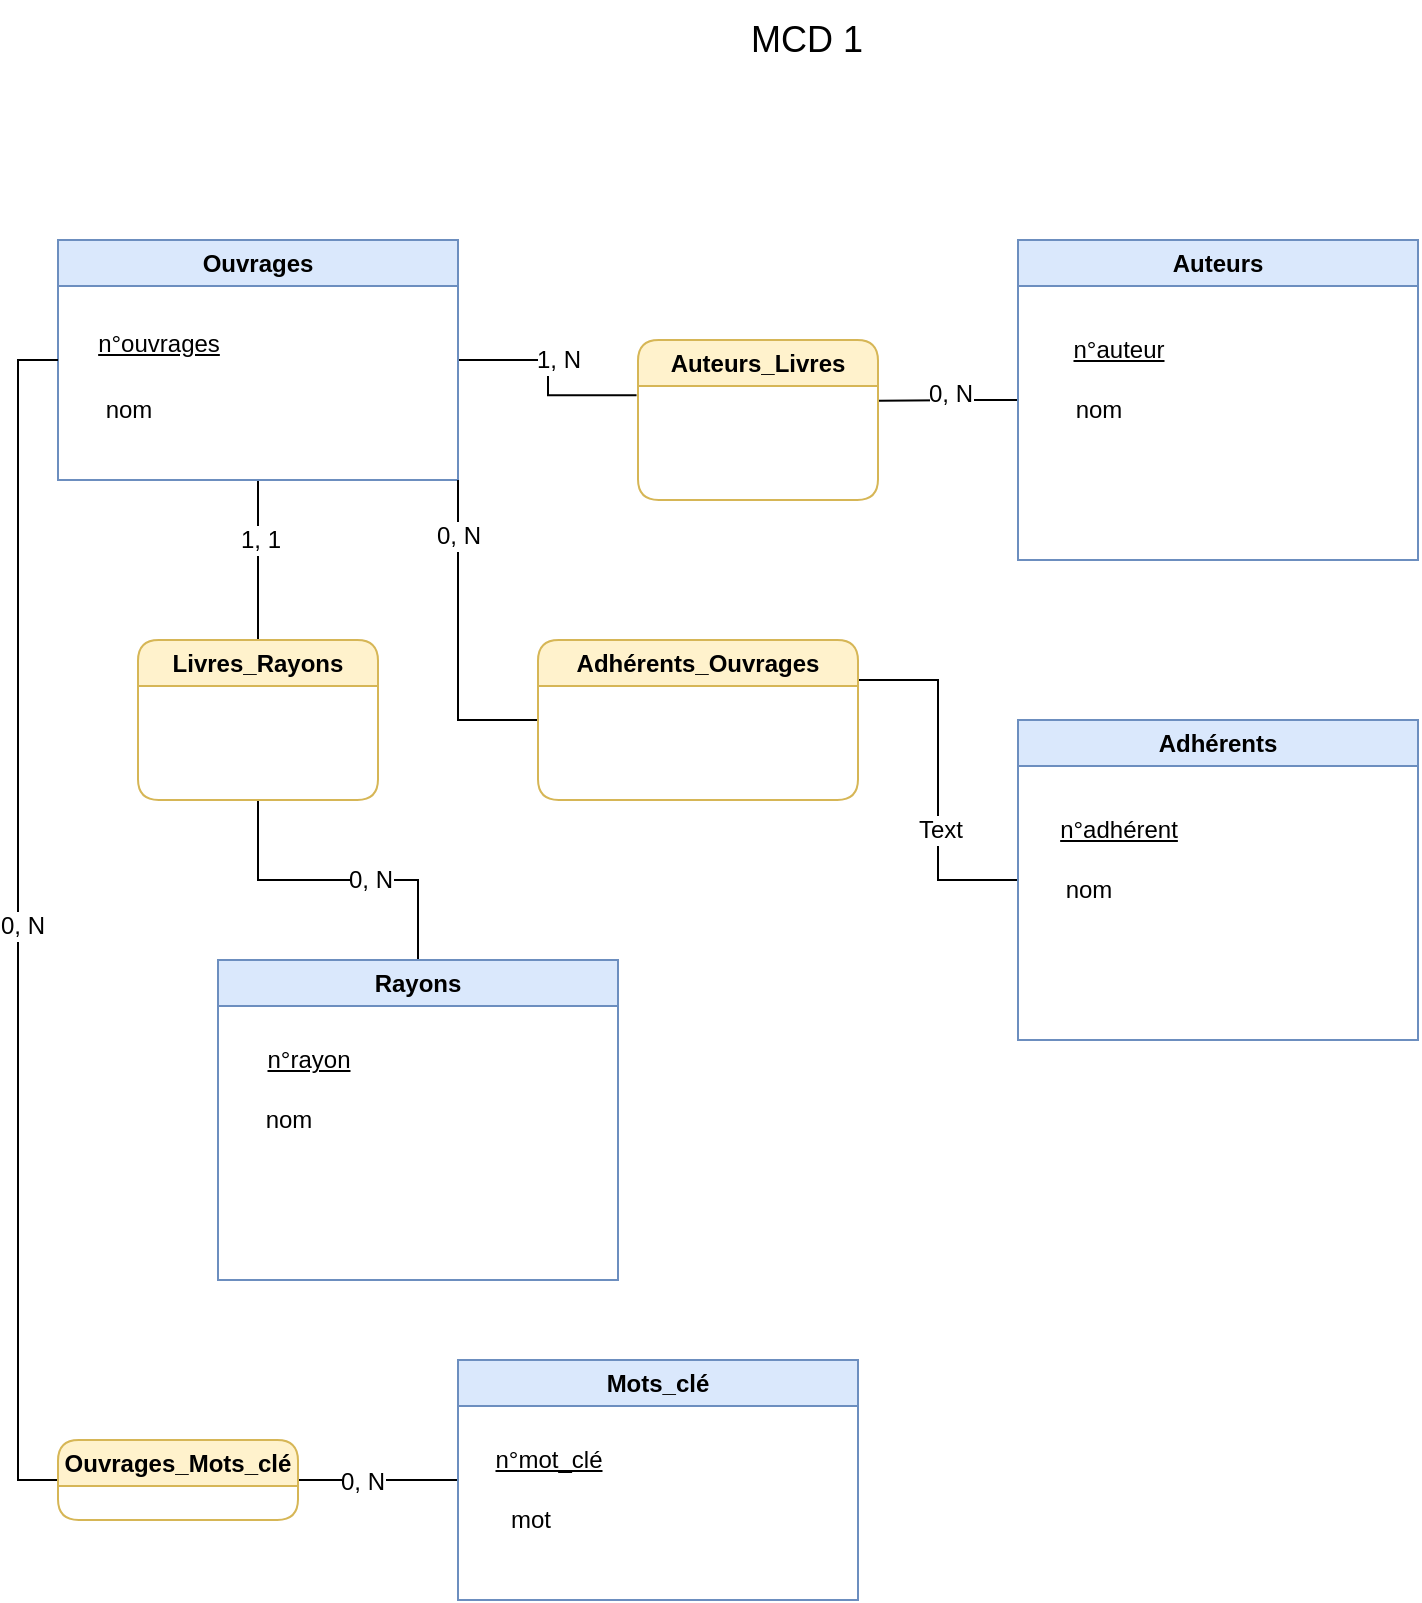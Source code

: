 <mxfile version="20.8.1" type="device"><diagram id="8Wi2VRUw9xZsjVJ5R8yD" name="Page-1"><mxGraphModel dx="1430" dy="770" grid="1" gridSize="10" guides="1" tooltips="1" connect="1" arrows="1" fold="1" page="1" pageScale="1" pageWidth="827" pageHeight="1169" math="0" shadow="0"><root><mxCell id="0"/><mxCell id="1" parent="0"/><mxCell id="4iCHOllVv9R9DfM8mhHe-13" style="edgeStyle=orthogonalEdgeStyle;rounded=0;orthogonalLoop=1;jettySize=auto;html=1;entryX=-0.006;entryY=0.345;entryDx=0;entryDy=0;entryPerimeter=0;fontSize=12;endArrow=none;endFill=0;" edge="1" parent="1" source="4iCHOllVv9R9DfM8mhHe-2" target="4iCHOllVv9R9DfM8mhHe-12"><mxGeometry relative="1" as="geometry"/></mxCell><mxCell id="4iCHOllVv9R9DfM8mhHe-16" value="1, N" style="edgeLabel;html=1;align=center;verticalAlign=middle;resizable=0;points=[];fontSize=12;" vertex="1" connectable="0" parent="4iCHOllVv9R9DfM8mhHe-13"><mxGeometry x="-0.271" relative="1" as="geometry"><mxPoint x="11" as="offset"/></mxGeometry></mxCell><mxCell id="4iCHOllVv9R9DfM8mhHe-24" style="edgeStyle=orthogonalEdgeStyle;rounded=0;orthogonalLoop=1;jettySize=auto;html=1;entryX=0.5;entryY=0;entryDx=0;entryDy=0;fontSize=12;endArrow=none;endFill=0;" edge="1" parent="1" source="4iCHOllVv9R9DfM8mhHe-2" target="4iCHOllVv9R9DfM8mhHe-23"><mxGeometry relative="1" as="geometry"/></mxCell><mxCell id="4iCHOllVv9R9DfM8mhHe-26" value="1, 1" style="edgeLabel;html=1;align=center;verticalAlign=middle;resizable=0;points=[];fontSize=12;" vertex="1" connectable="0" parent="4iCHOllVv9R9DfM8mhHe-24"><mxGeometry x="-0.25" y="1" relative="1" as="geometry"><mxPoint as="offset"/></mxGeometry></mxCell><mxCell id="4iCHOllVv9R9DfM8mhHe-2" value="Ouvrages" style="swimlane;whiteSpace=wrap;html=1;fillColor=#dae8fc;strokeColor=#6c8ebf;startSize=23;" vertex="1" parent="1"><mxGeometry x="40" y="160" width="200" height="120" as="geometry"/></mxCell><mxCell id="4iCHOllVv9R9DfM8mhHe-6" value="&lt;font style=&quot;font-size: 12px;&quot;&gt;&lt;u&gt;n°ouvrages&lt;/u&gt;&lt;/font&gt;" style="text;html=1;align=center;verticalAlign=middle;resizable=0;points=[];autosize=1;strokeColor=none;fillColor=none;fontSize=18;" vertex="1" parent="4iCHOllVv9R9DfM8mhHe-2"><mxGeometry x="10" y="30" width="80" height="40" as="geometry"/></mxCell><mxCell id="4iCHOllVv9R9DfM8mhHe-7" value="nom" style="text;html=1;align=center;verticalAlign=middle;resizable=0;points=[];autosize=1;strokeColor=none;fillColor=none;fontSize=12;" vertex="1" parent="4iCHOllVv9R9DfM8mhHe-2"><mxGeometry x="10" y="70" width="50" height="30" as="geometry"/></mxCell><mxCell id="4iCHOllVv9R9DfM8mhHe-3" value="&lt;font style=&quot;font-size: 18px;&quot;&gt;MCD 1&lt;/font&gt;" style="text;html=1;align=center;verticalAlign=middle;resizable=0;points=[];autosize=1;strokeColor=none;fillColor=none;" vertex="1" parent="1"><mxGeometry x="374" y="40" width="80" height="40" as="geometry"/></mxCell><mxCell id="4iCHOllVv9R9DfM8mhHe-15" style="edgeStyle=orthogonalEdgeStyle;rounded=0;orthogonalLoop=1;jettySize=auto;html=1;entryX=1;entryY=0.379;entryDx=0;entryDy=0;entryPerimeter=0;fontSize=12;endArrow=none;endFill=0;" edge="1" parent="1" source="4iCHOllVv9R9DfM8mhHe-4" target="4iCHOllVv9R9DfM8mhHe-12"><mxGeometry relative="1" as="geometry"><Array as="points"><mxPoint x="500" y="240"/><mxPoint x="500" y="240"/></Array></mxGeometry></mxCell><mxCell id="4iCHOllVv9R9DfM8mhHe-17" value="0, N" style="edgeLabel;html=1;align=center;verticalAlign=middle;resizable=0;points=[];fontSize=12;" vertex="1" connectable="0" parent="4iCHOllVv9R9DfM8mhHe-15"><mxGeometry x="0.129" y="-2" relative="1" as="geometry"><mxPoint x="5" y="-1" as="offset"/></mxGeometry></mxCell><mxCell id="4iCHOllVv9R9DfM8mhHe-4" value="Auteurs" style="swimlane;whiteSpace=wrap;html=1;fillColor=#dae8fc;strokeColor=#6c8ebf;" vertex="1" parent="1"><mxGeometry x="520" y="160" width="200" height="160" as="geometry"/></mxCell><mxCell id="4iCHOllVv9R9DfM8mhHe-8" value="&lt;u&gt;n°auteur&lt;/u&gt;" style="text;html=1;align=center;verticalAlign=middle;resizable=0;points=[];autosize=1;strokeColor=none;fillColor=none;fontSize=12;" vertex="1" parent="4iCHOllVv9R9DfM8mhHe-4"><mxGeometry x="15" y="40" width="70" height="30" as="geometry"/></mxCell><mxCell id="4iCHOllVv9R9DfM8mhHe-9" value="nom" style="text;html=1;align=center;verticalAlign=middle;resizable=0;points=[];autosize=1;strokeColor=none;fillColor=none;fontSize=12;" vertex="1" parent="4iCHOllVv9R9DfM8mhHe-4"><mxGeometry x="15" y="70" width="50" height="30" as="geometry"/></mxCell><mxCell id="4iCHOllVv9R9DfM8mhHe-25" style="edgeStyle=orthogonalEdgeStyle;rounded=0;orthogonalLoop=1;jettySize=auto;html=1;entryX=0.5;entryY=1;entryDx=0;entryDy=0;fontSize=12;endArrow=none;endFill=0;" edge="1" parent="1" source="4iCHOllVv9R9DfM8mhHe-5" target="4iCHOllVv9R9DfM8mhHe-23"><mxGeometry relative="1" as="geometry"/></mxCell><mxCell id="4iCHOllVv9R9DfM8mhHe-27" value="0, N" style="edgeLabel;html=1;align=center;verticalAlign=middle;resizable=0;points=[];fontSize=12;" vertex="1" connectable="0" parent="4iCHOllVv9R9DfM8mhHe-25"><mxGeometry x="-0.202" relative="1" as="geometry"><mxPoint as="offset"/></mxGeometry></mxCell><mxCell id="4iCHOllVv9R9DfM8mhHe-5" value="Rayons" style="swimlane;whiteSpace=wrap;html=1;fillColor=#dae8fc;strokeColor=#6c8ebf;startSize=23;" vertex="1" parent="1"><mxGeometry x="120" y="520" width="200" height="160" as="geometry"/></mxCell><mxCell id="4iCHOllVv9R9DfM8mhHe-10" value="&lt;u&gt;n°rayon&lt;/u&gt;" style="text;html=1;align=center;verticalAlign=middle;resizable=0;points=[];autosize=1;strokeColor=none;fillColor=none;fontSize=12;" vertex="1" parent="4iCHOllVv9R9DfM8mhHe-5"><mxGeometry x="10" y="35" width="70" height="30" as="geometry"/></mxCell><mxCell id="4iCHOllVv9R9DfM8mhHe-11" value="nom" style="text;html=1;align=center;verticalAlign=middle;resizable=0;points=[];autosize=1;strokeColor=none;fillColor=none;fontSize=12;" vertex="1" parent="4iCHOllVv9R9DfM8mhHe-5"><mxGeometry x="10" y="65" width="50" height="30" as="geometry"/></mxCell><mxCell id="4iCHOllVv9R9DfM8mhHe-12" value="Auteurs_Livres" style="swimlane;whiteSpace=wrap;html=1;fontSize=12;fillColor=#fff2cc;strokeColor=#d6b656;rounded=1;" vertex="1" parent="1"><mxGeometry x="330" y="210" width="120" height="80" as="geometry"/></mxCell><mxCell id="4iCHOllVv9R9DfM8mhHe-36" style="edgeStyle=orthogonalEdgeStyle;rounded=0;orthogonalLoop=1;jettySize=auto;html=1;entryX=1;entryY=0.25;entryDx=0;entryDy=0;fontSize=12;endArrow=none;endFill=0;" edge="1" parent="1" source="4iCHOllVv9R9DfM8mhHe-18" target="4iCHOllVv9R9DfM8mhHe-34"><mxGeometry relative="1" as="geometry"/></mxCell><mxCell id="4iCHOllVv9R9DfM8mhHe-38" value="Text" style="edgeLabel;html=1;align=center;verticalAlign=middle;resizable=0;points=[];fontSize=12;" vertex="1" connectable="0" parent="4iCHOllVv9R9DfM8mhHe-36"><mxGeometry x="-0.276" y="-1" relative="1" as="geometry"><mxPoint as="offset"/></mxGeometry></mxCell><mxCell id="4iCHOllVv9R9DfM8mhHe-18" value="Adhérents" style="swimlane;whiteSpace=wrap;html=1;rounded=0;fontSize=12;fillColor=#dae8fc;strokeColor=#6c8ebf;" vertex="1" parent="1"><mxGeometry x="520" y="400" width="200" height="160" as="geometry"/></mxCell><mxCell id="4iCHOllVv9R9DfM8mhHe-20" value="&lt;u&gt;n°adhérent&lt;/u&gt;" style="text;html=1;align=center;verticalAlign=middle;resizable=0;points=[];autosize=1;strokeColor=none;fillColor=none;fontSize=12;" vertex="1" parent="4iCHOllVv9R9DfM8mhHe-18"><mxGeometry x="10" y="40" width="80" height="30" as="geometry"/></mxCell><mxCell id="4iCHOllVv9R9DfM8mhHe-21" value="nom" style="text;html=1;align=center;verticalAlign=middle;resizable=0;points=[];autosize=1;strokeColor=none;fillColor=none;fontSize=12;" vertex="1" parent="4iCHOllVv9R9DfM8mhHe-18"><mxGeometry x="10" y="70" width="50" height="30" as="geometry"/></mxCell><mxCell id="4iCHOllVv9R9DfM8mhHe-23" value="Livres_Rayons" style="swimlane;whiteSpace=wrap;html=1;rounded=1;fontSize=12;fillColor=#fff2cc;strokeColor=#d6b656;" vertex="1" parent="1"><mxGeometry x="80" y="360" width="120" height="80" as="geometry"/></mxCell><mxCell id="4iCHOllVv9R9DfM8mhHe-43" style="edgeStyle=orthogonalEdgeStyle;rounded=0;orthogonalLoop=1;jettySize=auto;html=1;entryX=1;entryY=0.5;entryDx=0;entryDy=0;fontSize=12;endArrow=none;endFill=0;" edge="1" parent="1" source="4iCHOllVv9R9DfM8mhHe-28" target="4iCHOllVv9R9DfM8mhHe-39"><mxGeometry relative="1" as="geometry"/></mxCell><mxCell id="4iCHOllVv9R9DfM8mhHe-45" value="0, N" style="edgeLabel;html=1;align=center;verticalAlign=middle;resizable=0;points=[];fontSize=12;" vertex="1" connectable="0" parent="4iCHOllVv9R9DfM8mhHe-43"><mxGeometry x="0.198" y="1" relative="1" as="geometry"><mxPoint as="offset"/></mxGeometry></mxCell><mxCell id="4iCHOllVv9R9DfM8mhHe-28" value="Mots_clé" style="swimlane;whiteSpace=wrap;html=1;rounded=0;fontSize=12;fillColor=#dae8fc;strokeColor=#6c8ebf;" vertex="1" parent="1"><mxGeometry x="240" y="720" width="200" height="120" as="geometry"/></mxCell><mxCell id="4iCHOllVv9R9DfM8mhHe-29" value="&lt;u&gt;n°mot_clé&lt;/u&gt;" style="text;html=1;align=center;verticalAlign=middle;resizable=0;points=[];autosize=1;strokeColor=none;fillColor=none;fontSize=12;" vertex="1" parent="4iCHOllVv9R9DfM8mhHe-28"><mxGeometry x="5" y="35" width="80" height="30" as="geometry"/></mxCell><mxCell id="4iCHOllVv9R9DfM8mhHe-30" value="mot" style="text;html=1;align=center;verticalAlign=middle;resizable=0;points=[];autosize=1;strokeColor=none;fillColor=none;fontSize=12;rounded=0;" vertex="1" parent="4iCHOllVv9R9DfM8mhHe-28"><mxGeometry x="16" y="65" width="40" height="30" as="geometry"/></mxCell><mxCell id="4iCHOllVv9R9DfM8mhHe-35" style="edgeStyle=orthogonalEdgeStyle;rounded=0;orthogonalLoop=1;jettySize=auto;html=1;entryX=1;entryY=1;entryDx=0;entryDy=0;fontSize=12;endArrow=none;endFill=0;" edge="1" parent="1" source="4iCHOllVv9R9DfM8mhHe-34" target="4iCHOllVv9R9DfM8mhHe-2"><mxGeometry relative="1" as="geometry"/></mxCell><mxCell id="4iCHOllVv9R9DfM8mhHe-37" value="0, N" style="edgeLabel;html=1;align=center;verticalAlign=middle;resizable=0;points=[];fontSize=12;" vertex="1" connectable="0" parent="4iCHOllVv9R9DfM8mhHe-35"><mxGeometry x="0.649" relative="1" as="geometry"><mxPoint as="offset"/></mxGeometry></mxCell><mxCell id="4iCHOllVv9R9DfM8mhHe-34" value="Adhérents_Ouvrages" style="swimlane;whiteSpace=wrap;html=1;rounded=1;fontSize=12;fillColor=#fff2cc;strokeColor=#d6b656;" vertex="1" parent="1"><mxGeometry x="280" y="360" width="160" height="80" as="geometry"/></mxCell><mxCell id="4iCHOllVv9R9DfM8mhHe-42" style="edgeStyle=orthogonalEdgeStyle;rounded=0;orthogonalLoop=1;jettySize=auto;html=1;entryX=0;entryY=0.5;entryDx=0;entryDy=0;fontSize=12;endArrow=none;endFill=0;" edge="1" parent="1" source="4iCHOllVv9R9DfM8mhHe-39" target="4iCHOllVv9R9DfM8mhHe-2"><mxGeometry relative="1" as="geometry"><Array as="points"><mxPoint x="20" y="780"/><mxPoint x="20" y="220"/></Array></mxGeometry></mxCell><mxCell id="4iCHOllVv9R9DfM8mhHe-44" value="0, N" style="edgeLabel;html=1;align=center;verticalAlign=middle;resizable=0;points=[];fontSize=12;" vertex="1" connectable="0" parent="4iCHOllVv9R9DfM8mhHe-42"><mxGeometry x="-0.01" y="-2" relative="1" as="geometry"><mxPoint as="offset"/></mxGeometry></mxCell><mxCell id="4iCHOllVv9R9DfM8mhHe-39" value="Ouvrages_Mots_clé" style="swimlane;whiteSpace=wrap;html=1;rounded=1;fontSize=12;fillColor=#fff2cc;strokeColor=#d6b656;" vertex="1" parent="1"><mxGeometry x="40" y="760" width="120" height="40" as="geometry"/></mxCell></root></mxGraphModel></diagram></mxfile>